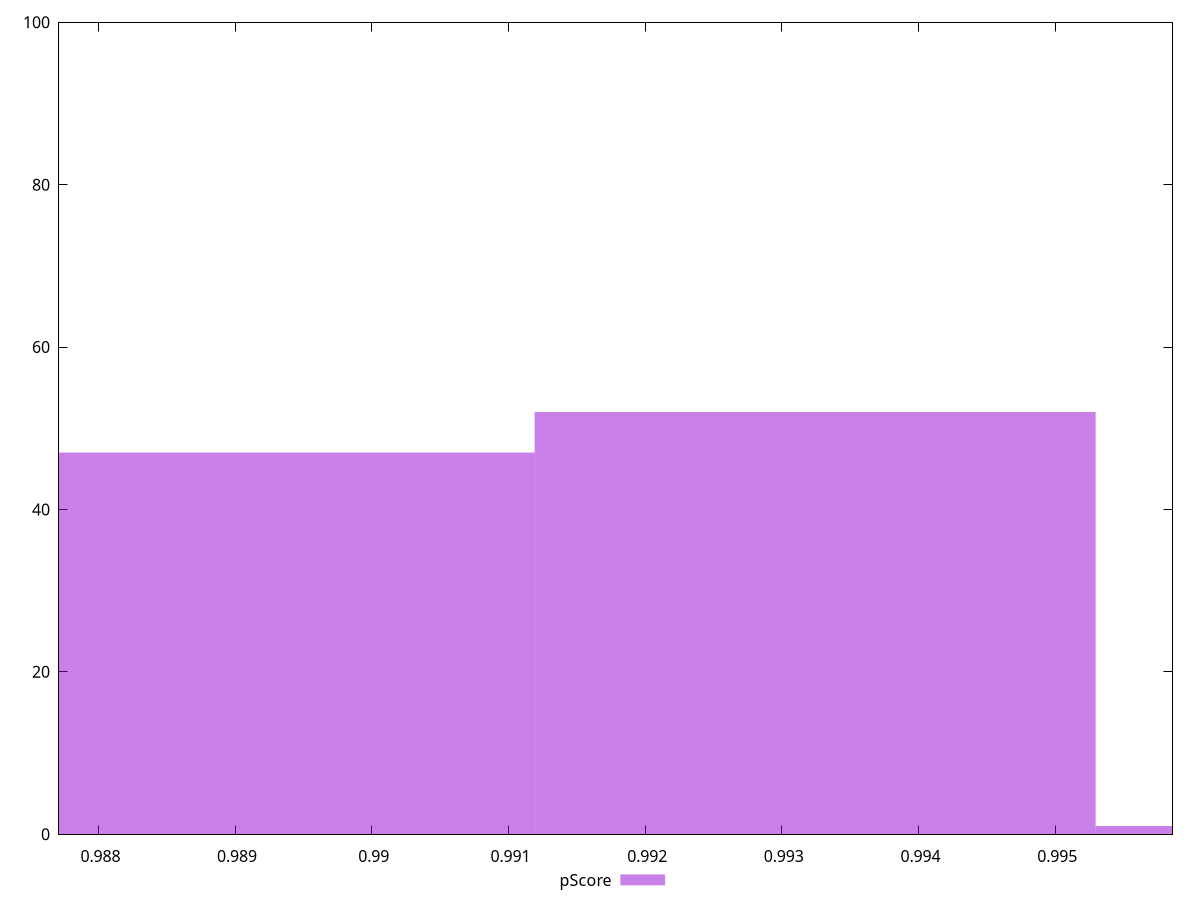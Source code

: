 reset

$pScore <<EOF
0.9932436256799458 52
0.9891393131771362 47
0.9973479381827556 1
EOF

set key outside below
set boxwidth 0.004104312502809694
set xrange [0.9877118438232:0.9958583171386006]
set yrange [0:100]
set trange [0:100]
set style fill transparent solid 0.5 noborder
set terminal svg size 640, 490 enhanced background rgb 'white'
set output "reports/report_00033_2021-03-01T14-23-16.841Z/bootup-time/samples/astro-inner/pScore/histogram.svg"

plot $pScore title "pScore" with boxes

reset
